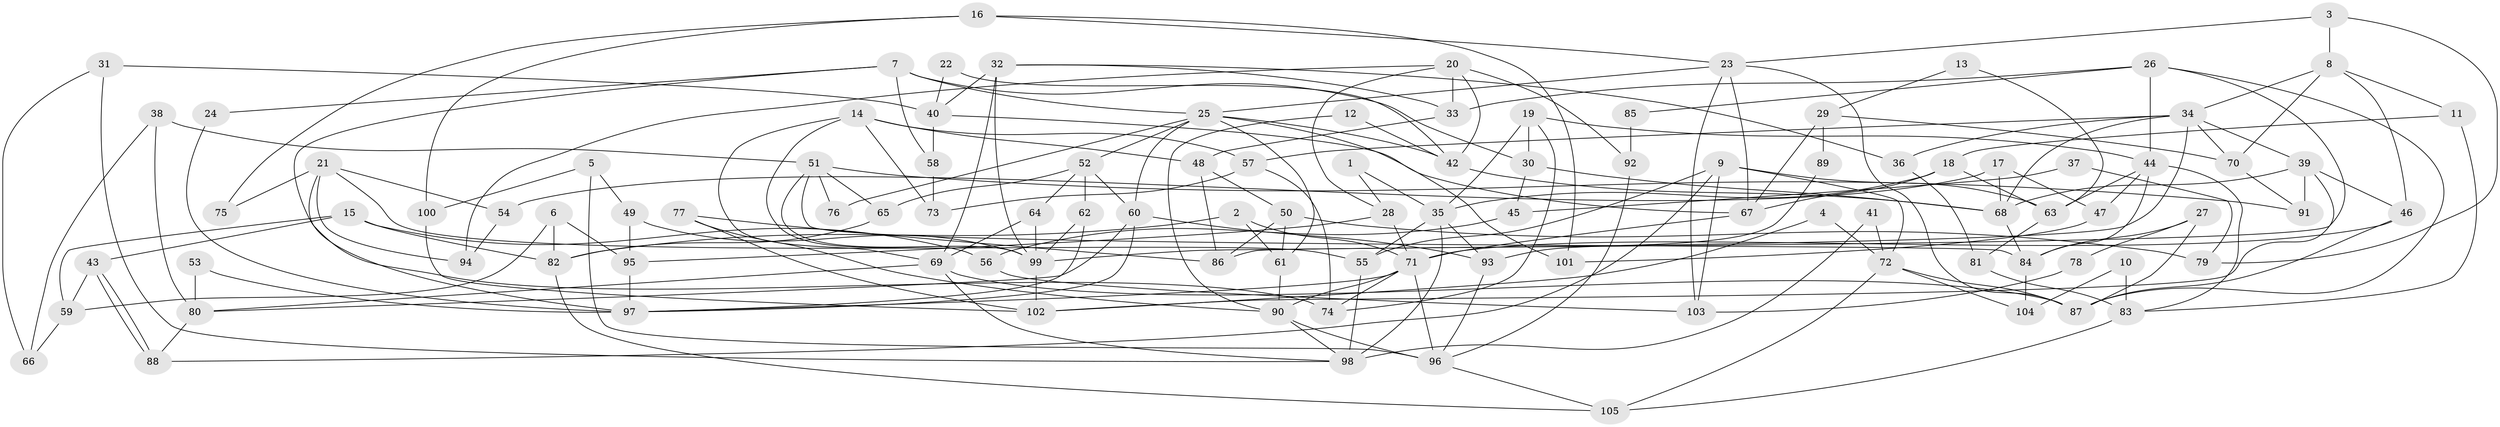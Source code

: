 // coarse degree distribution, {12: 0.015384615384615385, 11: 0.03076923076923077, 6: 0.12307692307692308, 5: 0.16923076923076924, 16: 0.015384615384615385, 2: 0.18461538461538463, 3: 0.27692307692307694, 8: 0.03076923076923077, 4: 0.12307692307692308, 9: 0.015384615384615385, 10: 0.015384615384615385}
// Generated by graph-tools (version 1.1) at 2025/51/03/04/25 22:51:03]
// undirected, 105 vertices, 210 edges
graph export_dot {
  node [color=gray90,style=filled];
  1;
  2;
  3;
  4;
  5;
  6;
  7;
  8;
  9;
  10;
  11;
  12;
  13;
  14;
  15;
  16;
  17;
  18;
  19;
  20;
  21;
  22;
  23;
  24;
  25;
  26;
  27;
  28;
  29;
  30;
  31;
  32;
  33;
  34;
  35;
  36;
  37;
  38;
  39;
  40;
  41;
  42;
  43;
  44;
  45;
  46;
  47;
  48;
  49;
  50;
  51;
  52;
  53;
  54;
  55;
  56;
  57;
  58;
  59;
  60;
  61;
  62;
  63;
  64;
  65;
  66;
  67;
  68;
  69;
  70;
  71;
  72;
  73;
  74;
  75;
  76;
  77;
  78;
  79;
  80;
  81;
  82;
  83;
  84;
  85;
  86;
  87;
  88;
  89;
  90;
  91;
  92;
  93;
  94;
  95;
  96;
  97;
  98;
  99;
  100;
  101;
  102;
  103;
  104;
  105;
  1 -- 35;
  1 -- 28;
  2 -- 71;
  2 -- 61;
  2 -- 82;
  3 -- 23;
  3 -- 8;
  3 -- 79;
  4 -- 72;
  4 -- 102;
  5 -- 96;
  5 -- 49;
  5 -- 100;
  6 -- 95;
  6 -- 82;
  6 -- 59;
  7 -- 30;
  7 -- 25;
  7 -- 24;
  7 -- 58;
  7 -- 74;
  8 -- 46;
  8 -- 34;
  8 -- 11;
  8 -- 70;
  9 -- 63;
  9 -- 72;
  9 -- 55;
  9 -- 88;
  9 -- 103;
  10 -- 104;
  10 -- 83;
  11 -- 83;
  11 -- 18;
  12 -- 90;
  12 -- 42;
  13 -- 29;
  13 -- 63;
  14 -- 69;
  14 -- 99;
  14 -- 48;
  14 -- 57;
  14 -- 73;
  15 -- 59;
  15 -- 43;
  15 -- 56;
  15 -- 82;
  16 -- 23;
  16 -- 100;
  16 -- 75;
  16 -- 101;
  17 -- 54;
  17 -- 68;
  17 -- 47;
  18 -- 67;
  18 -- 35;
  18 -- 63;
  19 -- 74;
  19 -- 35;
  19 -- 30;
  19 -- 44;
  20 -- 42;
  20 -- 33;
  20 -- 28;
  20 -- 92;
  20 -- 94;
  21 -- 55;
  21 -- 97;
  21 -- 54;
  21 -- 75;
  21 -- 94;
  22 -- 42;
  22 -- 40;
  23 -- 25;
  23 -- 87;
  23 -- 67;
  23 -- 103;
  24 -- 97;
  25 -- 60;
  25 -- 52;
  25 -- 42;
  25 -- 61;
  25 -- 76;
  25 -- 101;
  26 -- 44;
  26 -- 86;
  26 -- 33;
  26 -- 85;
  26 -- 87;
  27 -- 84;
  27 -- 87;
  27 -- 78;
  28 -- 71;
  28 -- 95;
  29 -- 67;
  29 -- 70;
  29 -- 89;
  30 -- 68;
  30 -- 45;
  31 -- 40;
  31 -- 98;
  31 -- 66;
  32 -- 36;
  32 -- 33;
  32 -- 40;
  32 -- 69;
  32 -- 99;
  33 -- 48;
  34 -- 57;
  34 -- 39;
  34 -- 36;
  34 -- 68;
  34 -- 70;
  34 -- 99;
  35 -- 98;
  35 -- 55;
  35 -- 93;
  36 -- 81;
  37 -- 45;
  37 -- 79;
  38 -- 51;
  38 -- 80;
  38 -- 66;
  39 -- 46;
  39 -- 91;
  39 -- 68;
  39 -- 102;
  40 -- 58;
  40 -- 67;
  41 -- 98;
  41 -- 72;
  42 -- 68;
  43 -- 59;
  43 -- 88;
  43 -- 88;
  44 -- 47;
  44 -- 63;
  44 -- 83;
  44 -- 84;
  45 -- 56;
  46 -- 87;
  46 -- 71;
  47 -- 101;
  48 -- 86;
  48 -- 50;
  49 -- 95;
  49 -- 99;
  50 -- 61;
  50 -- 79;
  50 -- 86;
  51 -- 84;
  51 -- 99;
  51 -- 65;
  51 -- 76;
  51 -- 91;
  52 -- 65;
  52 -- 62;
  52 -- 60;
  52 -- 64;
  53 -- 80;
  53 -- 97;
  54 -- 94;
  55 -- 98;
  56 -- 103;
  57 -- 74;
  57 -- 73;
  58 -- 73;
  59 -- 66;
  60 -- 80;
  60 -- 93;
  60 -- 97;
  61 -- 90;
  62 -- 99;
  62 -- 97;
  63 -- 81;
  64 -- 99;
  64 -- 69;
  65 -- 82;
  67 -- 71;
  68 -- 84;
  69 -- 80;
  69 -- 87;
  69 -- 98;
  70 -- 91;
  71 -- 90;
  71 -- 74;
  71 -- 96;
  71 -- 97;
  72 -- 87;
  72 -- 105;
  72 -- 104;
  77 -- 102;
  77 -- 90;
  77 -- 86;
  78 -- 103;
  80 -- 88;
  81 -- 83;
  82 -- 105;
  83 -- 105;
  84 -- 104;
  85 -- 92;
  89 -- 93;
  90 -- 98;
  90 -- 96;
  92 -- 96;
  93 -- 96;
  95 -- 97;
  96 -- 105;
  99 -- 102;
  100 -- 102;
}
